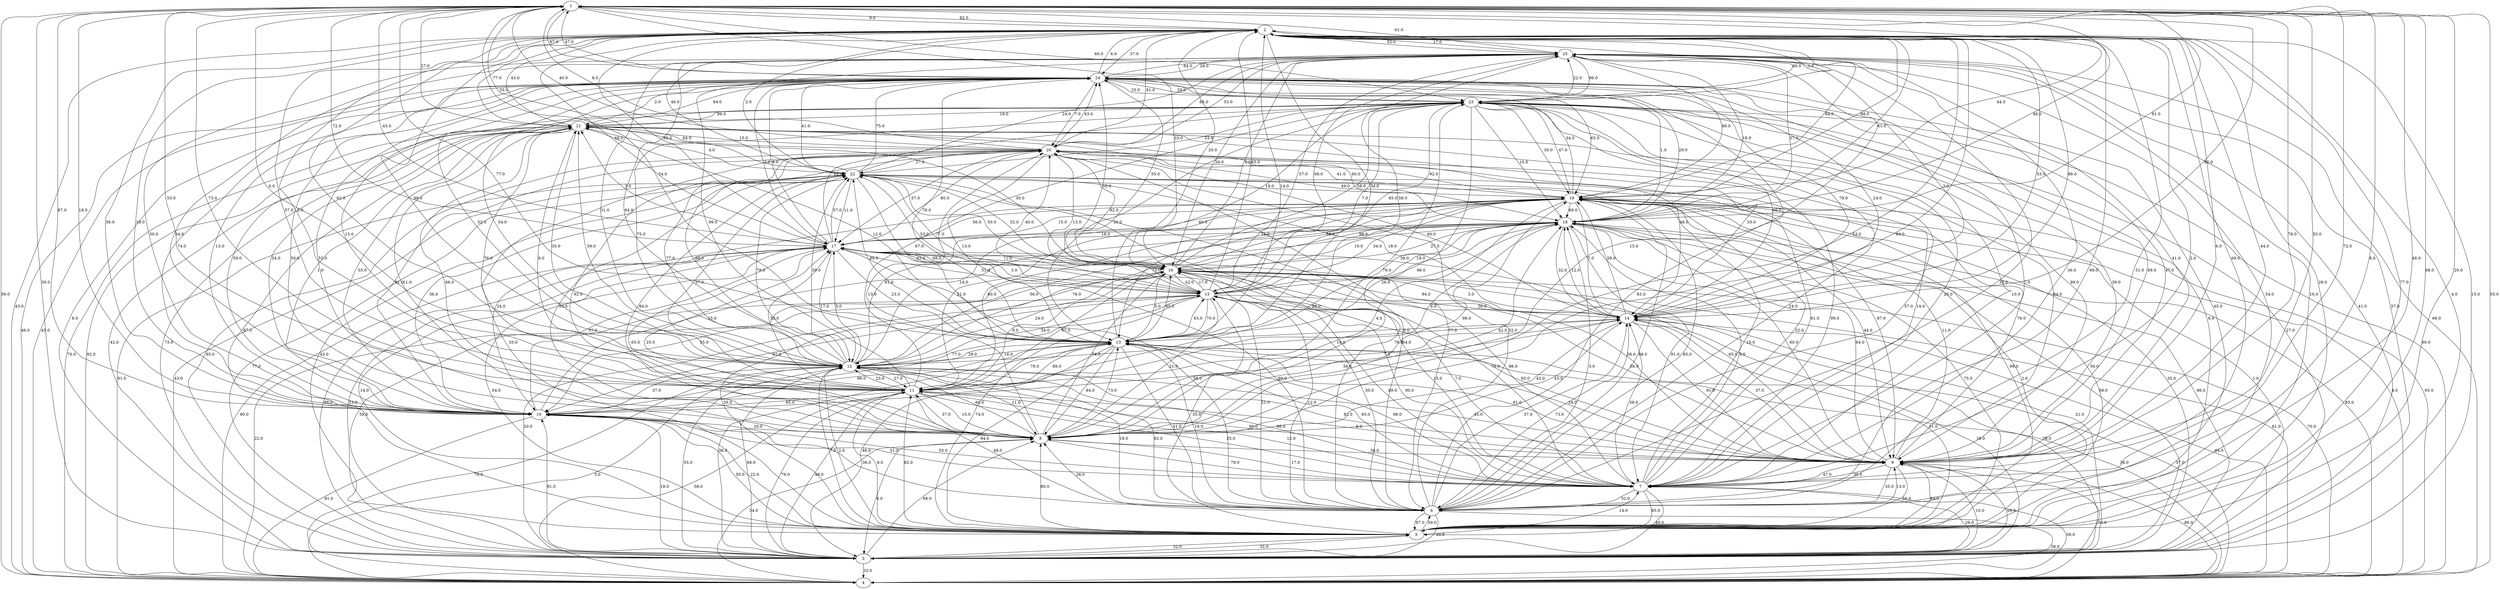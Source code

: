 strict digraph G {
  1 [ label="1" ];
  2 [ label="2" ];
  3 [ label="3" ];
  4 [ label="4" ];
  5 [ label="5" ];
  6 [ label="6" ];
  7 [ label="7" ];
  8 [ label="8" ];
  9 [ label="9" ];
  10 [ label="10" ];
  11 [ label="11" ];
  12 [ label="12" ];
  13 [ label="13" ];
  14 [ label="14" ];
  15 [ label="15" ];
  16 [ label="16" ];
  17 [ label="17" ];
  18 [ label="18" ];
  19 [ label="19" ];
  20 [ label="20" ];
  21 [ label="21" ];
  22 [ label="22" ];
  23 [ label="23" ];
  24 [ label="24" ];
  25 [ label="25" ];
  10 -> 25 [ label="34.0" ];
  24 -> 19 [ label="65.0" ];
  10 -> 7 [ label="55.0" ];
  17 -> 5 [ label="14.0" ];
  8 -> 14 [ label="43.0" ];
  17 -> 16 [ label="71.0" ];
  21 -> 23 [ label="86.0" ];
  21 -> 24 [ label="84.0" ];
  13 -> 6 [ label="41.0" ];
  12 -> 22 [ label="79.0" ];
  7 -> 8 [ label="17.0" ];
  8 -> 19 [ label="98.0" ];
  22 -> 6 [ label="76.0" ];
  21 -> 3 [ label="42.0" ];
  22 -> 3 [ label="77.0" ];
  17 -> 23 [ label="62.0" ];
  3 -> 17 [ label="23.0" ];
  24 -> 10 [ label="74.0" ];
  12 -> 15 [ label="34.0" ];
  2 -> 7 [ label="2.0" ];
  13 -> 7 [ label="98.0" ];
  10 -> 14 [ label="34.0" ];
  5 -> 12 [ label="2.0" ];
  18 -> 9 [ label="60.0" ];
  5 -> 21 [ label="87.0" ];
  1 -> 5 [ label="68.0" ];
  11 -> 25 [ label="99.0" ];
  7 -> 6 [ label="32.0" ];
  18 -> 2 [ label="61.0" ];
  19 -> 16 [ label="98.0" ];
  10 -> 6 [ label="36.0" ];
  2 -> 17 [ label="85.0" ];
  12 -> 7 [ label="86.0" ];
  22 -> 13 [ label="93.0" ];
  6 -> 8 [ label="28.0" ];
  11 -> 7 [ label="25.0" ];
  3 -> 9 [ label="10.0" ];
  20 -> 21 [ label="15.0" ];
  7 -> 15 [ label="90.0" ];
  14 -> 18 [ label="12.0" ];
  5 -> 25 [ label="16.0" ];
  10 -> 20 [ label="81.0" ];
  17 -> 8 [ label="65.0" ];
  15 -> 13 [ label="70.0" ];
  19 -> 10 [ label="24.0" ];
  6 -> 22 [ label="54.0" ];
  3 -> 19 [ label="1.0" ];
  22 -> 12 [ label="39.0" ];
  15 -> 18 [ label="18.0" ];
  16 -> 15 [ label="42.0" ];
  13 -> 4 [ label="34.0" ];
  4 -> 7 [ label="59.0" ];
  8 -> 11 [ label="37.0" ];
  1 -> 20 [ label="40.0" ];
  14 -> 25 [ label="3.0" ];
  4 -> 17 [ label="90.0" ];
  1 -> 12 [ label="6.0" ];
  21 -> 8 [ label="66.0" ];
  24 -> 18 [ label="1.0" ];
  8 -> 23 [ label="79.0" ];
  8 -> 21 [ label="11.0" ];
  15 -> 2 [ label="65.0" ];
  25 -> 23 [ label="96.0" ];
  14 -> 13 [ label="9.0" ];
  21 -> 16 [ label="30.0" ];
  13 -> 3 [ label="46.0" ];
  3 -> 5 [ label="32.0" ];
  7 -> 5 [ label="95.0" ];
  23 -> 6 [ label="24.0" ];
  21 -> 9 [ label="84.0" ];
  6 -> 3 [ label="33.0" ];
  2 -> 13 [ label="34.0" ];
  9 -> 25 [ label="41.0" ];
  16 -> 11 [ label="9.0" ];
  13 -> 21 [ label="12.0" ];
  8 -> 20 [ label="13.0" ];
  1 -> 18 [ label="46.0" ];
  25 -> 20 [ label="65.0" ];
  12 -> 16 [ label="24.0" ];
  7 -> 22 [ label="52.0" ];
  15 -> 3 [ label="20.0" ];
  1 -> 10 [ label="87.0" ];
  24 -> 5 [ label="45.0" ];
  1 -> 17 [ label="72.0" ];
  3 -> 14 [ label="78.0" ];
  19 -> 23 [ label="47.0" ];
  20 -> 5 [ label="33.0" ];
  1 -> 16 [ label="33.0" ];
  22 -> 25 [ label="24.0" ];
  19 -> 24 [ label="34.0" ];
  4 -> 21 [ label="92.0" ];
  11 -> 13 [ label="89.0" ];
  19 -> 3 [ label="35.0" ];
  24 -> 22 [ label="41.0" ];
  15 -> 17 [ label="51.0" ];
  5 -> 1 [ label="20.0" ];
  4 -> 22 [ label="43.0" ];
  22 -> 15 [ label="77.0" ];
  2 -> 21 [ label="77.0" ];
  25 -> 24 [ label="28.0" ];
  18 -> 20 [ label="49.0" ];
  21 -> 20 [ label="64.0" ];
  14 -> 6 [ label="73.0" ];
  13 -> 23 [ label="60.0" ];
  15 -> 22 [ label="53.0" ];
  21 -> 4 [ label="70.0" ];
  18 -> 17 [ label="34.0" ];
  6 -> 23 [ label="57.0" ];
  25 -> 2 [ label="17.0" ];
  4 -> 16 [ label="61.0" ];
  23 -> 18 [ label="10.0" ];
  9 -> 18 [ label="64.0" ];
  18 -> 7 [ label="91.0" ];
  1 -> 23 [ label="60.0" ];
  2 -> 3 [ label="4.0" ];
  16 -> 17 [ label="68.0" ];
  14 -> 20 [ label="60.0" ];
  20 -> 17 [ label="57.0" ];
  1 -> 9 [ label="78.0" ];
  2 -> 23 [ label="86.0" ];
  18 -> 1 [ label="91.0" ];
  19 -> 5 [ label="56.0" ];
  13 -> 25 [ label="58.0" ];
  1 -> 14 [ label="82.0" ];
  3 -> 18 [ label="86.0" ];
  13 -> 2 [ label="14.0" ];
  21 -> 18 [ label="60.0" ];
  18 -> 15 [ label="39.0" ];
  17 -> 18 [ label="16.0" ];
  24 -> 25 [ label="64.0" ];
  20 -> 7 [ label="99.0" ];
  3 -> 8 [ label="68.0" ];
  22 -> 24 [ label="75.0" ];
  9 -> 13 [ label="61.0" ];
  21 -> 12 [ label="35.0" ];
  11 -> 16 [ label="67.0" ];
  23 -> 25 [ label="22.0" ];
  2 -> 9 [ label="6.0" ];
  6 -> 1 [ label="8.0" ];
  11 -> 10 [ label="85.0" ];
  13 -> 1 [ label="77.0" ];
  25 -> 19 [ label="80.0" ];
  11 -> 9 [ label="90.0" ];
  7 -> 9 [ label="47.0" ];
  23 -> 15 [ label="7.0" ];
  21 -> 10 [ label="55.0" ];
  7 -> 21 [ label="14.0" ];
  12 -> 14 [ label="18.0" ];
  8 -> 22 [ label="53.0" ];
  13 -> 15 [ label="63.0" ];
  7 -> 18 [ label="5.0" ];
  11 -> 3 [ label="48.0" ];
  12 -> 24 [ label="54.0" ];
  11 -> 1 [ label="73.0" ];
  7 -> 25 [ label="36.0" ];
  24 -> 20 [ label="7.0" ];
  12 -> 4 [ label="3.0" ];
  5 -> 22 [ label="43.0" ];
  24 -> 8 [ label="50.0" ];
  1 -> 13 [ label="54.0" ];
  23 -> 12 [ label="75.0" ];
  22 -> 10 [ label="36.0" ];
  19 -> 20 [ label="92.0" ];
  11 -> 18 [ label="6.0" ];
  1 -> 24 [ label="67.0" ];
  20 -> 8 [ label="92.0" ];
  24 -> 7 [ label="7.0" ];
  10 -> 3 [ label="18.0" ];
  14 -> 2 [ label="53.0" ];
  25 -> 10 [ label="50.0" ];
  3 -> 21 [ label="73.0" ];
  7 -> 1 [ label="72.0" ];
  9 -> 24 [ label="47.0" ];
  24 -> 2 [ label="6.0" ];
  12 -> 8 [ label="11.0" ];
  4 -> 24 [ label="46.0" ];
  6 -> 2 [ label="69.0" ];
  9 -> 1 [ label="55.0" ];
  7 -> 17 [ label="79.0" ];
  12 -> 9 [ label="82.0" ];
  4 -> 14 [ label="64.0" ];
  5 -> 17 [ label="54.0" ];
  13 -> 5 [ label="94.0" ];
  7 -> 11 [ label="12.0" ];
  5 -> 6 [ label="59.0" ];
  10 -> 23 [ label="59.0" ];
  2 -> 19 [ label="98.0" ];
  8 -> 7 [ label="79.0" ];
  6 -> 19 [ label="88.0" ];
  17 -> 13 [ label="23.0" ];
  16 -> 23 [ label="58.0" ];
  3 -> 12 [ label="68.0" ];
  22 -> 4 [ label="91.0" ];
  9 -> 7 [ label="35.0" ];
  2 -> 8 [ label="99.0" ];
  21 -> 11 [ label="76.0" ];
  25 -> 5 [ label="54.0" ];
  10 -> 17 [ label="37.0" ];
  2 -> 25 [ label="52.0" ];
  19 -> 9 [ label="44.0" ];
  7 -> 14 [ label="39.0" ];
  3 -> 13 [ label="38.0" ];
  9 -> 19 [ label="11.0" ];
  1 -> 4 [ label="56.0" ];
  5 -> 7 [ label="14.0" ];
  3 -> 1 [ label="30.0" ];
  3 -> 23 [ label="27.0" ];
  18 -> 25 [ label="18.0" ];
  16 -> 10 [ label="55.0" ];
  19 -> 18 [ label="66.0" ];
  23 -> 7 [ label="26.0" ];
  14 -> 11 [ label="7.0" ];
  9 -> 23 [ label="39.0" ];
  14 -> 3 [ label="18.0" ];
  16 -> 5 [ label="35.0" ];
  5 -> 14 [ label="51.0" ];
  7 -> 23 [ label="10.0" ];
  16 -> 2 [ label="20.0" ];
  2 -> 20 [ label="81.0" ];
  8 -> 16 [ label="74.0" ];
  10 -> 8 [ label="20.0" ];
  12 -> 18 [ label="76.0" ];
  20 -> 12 [ label="77.0" ];
  15 -> 20 [ label="40.0" ];
  17 -> 3 [ label="88.0" ];
  20 -> 6 [ label="77.0" ];
  18 -> 14 [ label="32.0" ];
  5 -> 8 [ label="80.0" ];
  23 -> 9 [ label="99.0" ];
  13 -> 9 [ label="24.0" ];
  12 -> 19 [ label="91.0" ];
  22 -> 9 [ label="87.0" ];
  3 -> 7 [ label="29.0" ];
  13 -> 24 [ label="79.0" ];
  14 -> 16 [ label="3.0" ];
  13 -> 22 [ label="89.0" ];
  15 -> 4 [ label="22.0" ];
  12 -> 10 [ label="37.0" ];
  3 -> 25 [ label="41.0" ];
  2 -> 10 [ label="56.0" ];
  15 -> 24 [ label="55.0" ];
  22 -> 16 [ label="52.0" ];
  6 -> 24 [ label="83.0" ];
  6 -> 13 [ label="16.0" ];
  7 -> 2 [ label="69.0" ];
  5 -> 3 [ label="32.0" ];
  2 -> 12 [ label="62.0" ];
  13 -> 11 [ label="79.0" ];
  20 -> 13 [ label="13.0" ];
  20 -> 24 [ label="43.0" ];
  7 -> 20 [ label="61.0" ];
  13 -> 12 [ label="29.0" ];
  24 -> 14 [ label="79.0" ];
  17 -> 2 [ label="49.0" ];
  23 -> 24 [ label="25.0" ];
  2 -> 14 [ label="86.0" ];
  11 -> 2 [ label="2.0" ];
  23 -> 8 [ label="98.0" ];
  6 -> 15 [ label="12.0" ];
  25 -> 6 [ label="18.0" ];
  6 -> 4 [ label="38.0" ];
  19 -> 12 [ label="14.0" ];
  19 -> 11 [ label="21.0" ];
  4 -> 9 [ label="89.0" ];
  17 -> 21 [ label="3.0" ];
  18 -> 5 [ label="75.0" ];
  11 -> 19 [ label="60.0" ];
  8 -> 18 [ label="42.0" ];
  7 -> 16 [ label="7.0" ];
  24 -> 21 [ label="2.0" ];
  17 -> 19 [ label="15.0" ];
  9 -> 14 [ label="37.0" ];
  25 -> 12 [ label="31.0" ];
  21 -> 2 [ label="43.0" ];
  5 -> 9 [ label="64.0" ];
  3 -> 20 [ label="95.0" ];
  2 -> 1 [ label="82.0" ];
  24 -> 11 [ label="15.0" ];
  14 -> 8 [ label="42.0" ];
  25 -> 15 [ label="57.0" ];
  19 -> 4 [ label="65.0" ];
  12 -> 6 [ label="18.0" ];
  16 -> 20 [ label="92.0" ];
  3 -> 11 [ label="79.0" ];
  5 -> 2 [ label="28.0" ];
  15 -> 19 [ label="34.0" ];
  13 -> 10 [ label="96.0" ];
  18 -> 24 [ label="29.0" ];
  10 -> 24 [ label="13.0" ];
  10 -> 1 [ label="18.0" ];
  18 -> 12 [ label="56.0" ];
  16 -> 22 [ label="50.0" ];
  20 -> 15 [ label="13.0" ];
  12 -> 2 [ label="98.0" ];
  15 -> 25 [ label="68.0" ];
  16 -> 25 [ label="4.0" ];
  2 -> 11 [ label="57.0" ];
  4 -> 25 [ label="66.0" ];
  10 -> 15 [ label="77.0" ];
  11 -> 23 [ label="67.0" ];
  10 -> 21 [ label="1.0" ];
  9 -> 2 [ label="44.0" ];
  15 -> 16 [ label="17.0" ];
  15 -> 14 [ label="36.0" ];
  4 -> 8 [ label="34.0" ];
  22 -> 19 [ label="19.0" ];
  23 -> 21 [ label="19.0" ];
  6 -> 9 [ label="13.0" ];
  6 -> 20 [ label="32.0" ];
  12 -> 13 [ label="16.0" ];
  1 -> 25 [ label="61.0" ];
  19 -> 8 [ label="4.0" ];
  16 -> 14 [ label="94.0" ];
  7 -> 19 [ label="15.0" ];
  24 -> 9 [ label="89.0" ];
  23 -> 10 [ label="54.0" ];
  1 -> 6 [ label="46.0" ];
  5 -> 10 [ label="22.0" ];
  8 -> 24 [ label="53.0" ];
  9 -> 3 [ label="69.0" ];
  19 -> 6 [ label="85.0" ];
  14 -> 21 [ label="33.0" ];
  10 -> 5 [ label="50.0" ];
  20 -> 19 [ label="41.0" ];
  22 -> 11 [ label="37.0" ];
  12 -> 5 [ label="7.0" ];
  15 -> 23 [ label="85.0" ];
  10 -> 4 [ label="91.0" ];
  5 -> 18 [ label="2.0" ];
  17 -> 12 [ label="17.0" ];
  11 -> 21 [ label="9.0" ];
  9 -> 5 [ label="56.0" ];
  25 -> 8 [ label="15.0" ];
  22 -> 1 [ label="33.0" ];
  11 -> 12 [ label="23.0" ];
  17 -> 7 [ label="86.0" ];
  17 -> 24 [ label="9.0" ];
  17 -> 9 [ label="65.0" ];
  19 -> 17 [ label="56.0" ];
  25 -> 16 [ label="34.0" ];
  3 -> 10 [ label="91.0" ];
  8 -> 3 [ label="6.0" ];
  8 -> 13 [ label="73.0" ];
  19 -> 14 [ label="7.0" ];
  3 -> 24 [ label="8.0" ];
  4 -> 11 [ label="58.0" ];
  22 -> 17 [ label="11.0" ];
  12 -> 17 [ label="5.0" ];
  3 -> 4 [ label="33.0" ];
  1 -> 19 [ label="44.0" ];
  20 -> 1 [ label="8.0" ];
  11 -> 8 [ label="10.0" ];
  4 -> 19 [ label="4.0" ];
  2 -> 6 [ label="51.0" ];
  4 -> 2 [ label="43.0" ];
  21 -> 14 [ label="48.0" ];
  5 -> 15 [ label="35.0" ];
  11 -> 5 [ label="8.0" ];
  9 -> 11 [ label="6.0" ];
  6 -> 12 [ label="92.0" ];
  9 -> 4 [ label="70.0" ];
  1 -> 2 [ label="9.0" ];
  4 -> 1 [ label="55.0" ];
  24 -> 23 [ label="20.0" ];
  24 -> 16 [ label="55.0" ];
  15 -> 6 [ label="21.0" ];
  25 -> 3 [ label="37.0" ];
  15 -> 8 [ label="21.0" ];
  16 -> 9 [ label="58.0" ];
  12 -> 11 [ label="27.0" ];
  9 -> 12 [ label="45.0" ];
  16 -> 13 [ label="5.0" ];
  3 -> 16 [ label="21.0" ];
  19 -> 2 [ label="84.0" ];
  19 -> 13 [ label="73.0" ];
  9 -> 6 [ label="35.0" ];
  22 -> 23 [ label="53.0" ];
  25 -> 18 [ label="37.0" ];
  23 -> 5 [ label="6.0" ];
  5 -> 19 [ label="99.0" ];
  2 -> 24 [ label="37.0" ];
  1 -> 21 [ label="27.0" ];
  11 -> 6 [ label="48.0" ];
  16 -> 4 [ label="70.0" ];
  20 -> 22 [ label="27.0" ];
  7 -> 10 [ label="51.0" ];
  13 -> 16 [ label="85.0" ];
  6 -> 18 [ label="3.0" ];
  14 -> 22 [ label="18.0" ];
  16 -> 18 [ label="19.0" ];
  9 -> 17 [ label="58.0" ];
  5 -> 11 [ label="82.0" ];
  17 -> 15 [ label="3.0" ];
  23 -> 13 [ label="50.0" ];
  9 -> 22 [ label="76.0" ];
  22 -> 2 [ label="2.0" ];
  7 -> 13 [ label="93.0" ];
  20 -> 25 [ label="53.0" ];
  23 -> 19 [ label="30.0" ];
  16 -> 7 [ label="13.0" ];
  13 -> 18 [ label="26.0" ];
  18 -> 16 [ label="27.0" ];
  9 -> 15 [ label="65.0" ];
  6 -> 17 [ label="69.0" ];
  14 -> 24 [ label="24.0" ];
  23 -> 4 [ label="90.0" ];
  17 -> 22 [ label="57.0" ];
  4 -> 12 [ label="79.0" ];
  7 -> 3 [ label="49.0" ];
  2 -> 5 [ label="77.0" ];
  18 -> 3 [ label="58.0" ];
  10 -> 18 [ label="15.0" ];
  16 -> 19 [ label="54.0" ];
  3 -> 2 [ label="15.0" ];
  24 -> 12 [ label="52.0" ];
  17 -> 20 [ label="80.0" ];
  15 -> 10 [ label="67.0" ];
  14 -> 9 [ label="91.0" ];
  8 -> 12 [ label="60.0" ];
  23 -> 14 [ label="66.0" ];
  12 -> 21 [ label="59.0" ];
  8 -> 17 [ label="25.0" ];
  18 -> 11 [ label="88.0" ];
  18 -> 4 [ label="85.0" ];
  12 -> 25 [ label="64.0" ];
  6 -> 14 [ label="37.0" ];
  17 -> 1 [ label="43.0" ];
  15 -> 5 [ label="74.0" ];
  24 -> 4 [ label="45.0" ];
  14 -> 19 [ label="58.0" ];
  1 -> 11 [ label="53.0" ];
  17 -> 6 [ label="58.0" ];
  23 -> 2 [ label="3.0" ];
  13 -> 8 [ label="84.0" ];
  10 -> 2 [ label="18.0" ];
  12 -> 20 [ label="88.0" ];
  22 -> 8 [ label="84.0" ];
  15 -> 7 [ label="89.0" ];
  16 -> 6 [ label="30.0" ];
  22 -> 21 [ label="4.0" ];
  11 -> 17 [ label="53.0" ];
  6 -> 5 [ label="97.0" ];
  4 -> 13 [ label="37.0" ];
  8 -> 2 [ label="53.0" ];
  12 -> 3 [ label="55.0" ];
  24 -> 17 [ label="3.0" ];
  24 -> 1 [ label="47.0" ];
  2 -> 22 [ label="46.0" ];
  8 -> 9 [ label="34.0" ];
  16 -> 3 [ label="59.0" ];
}
